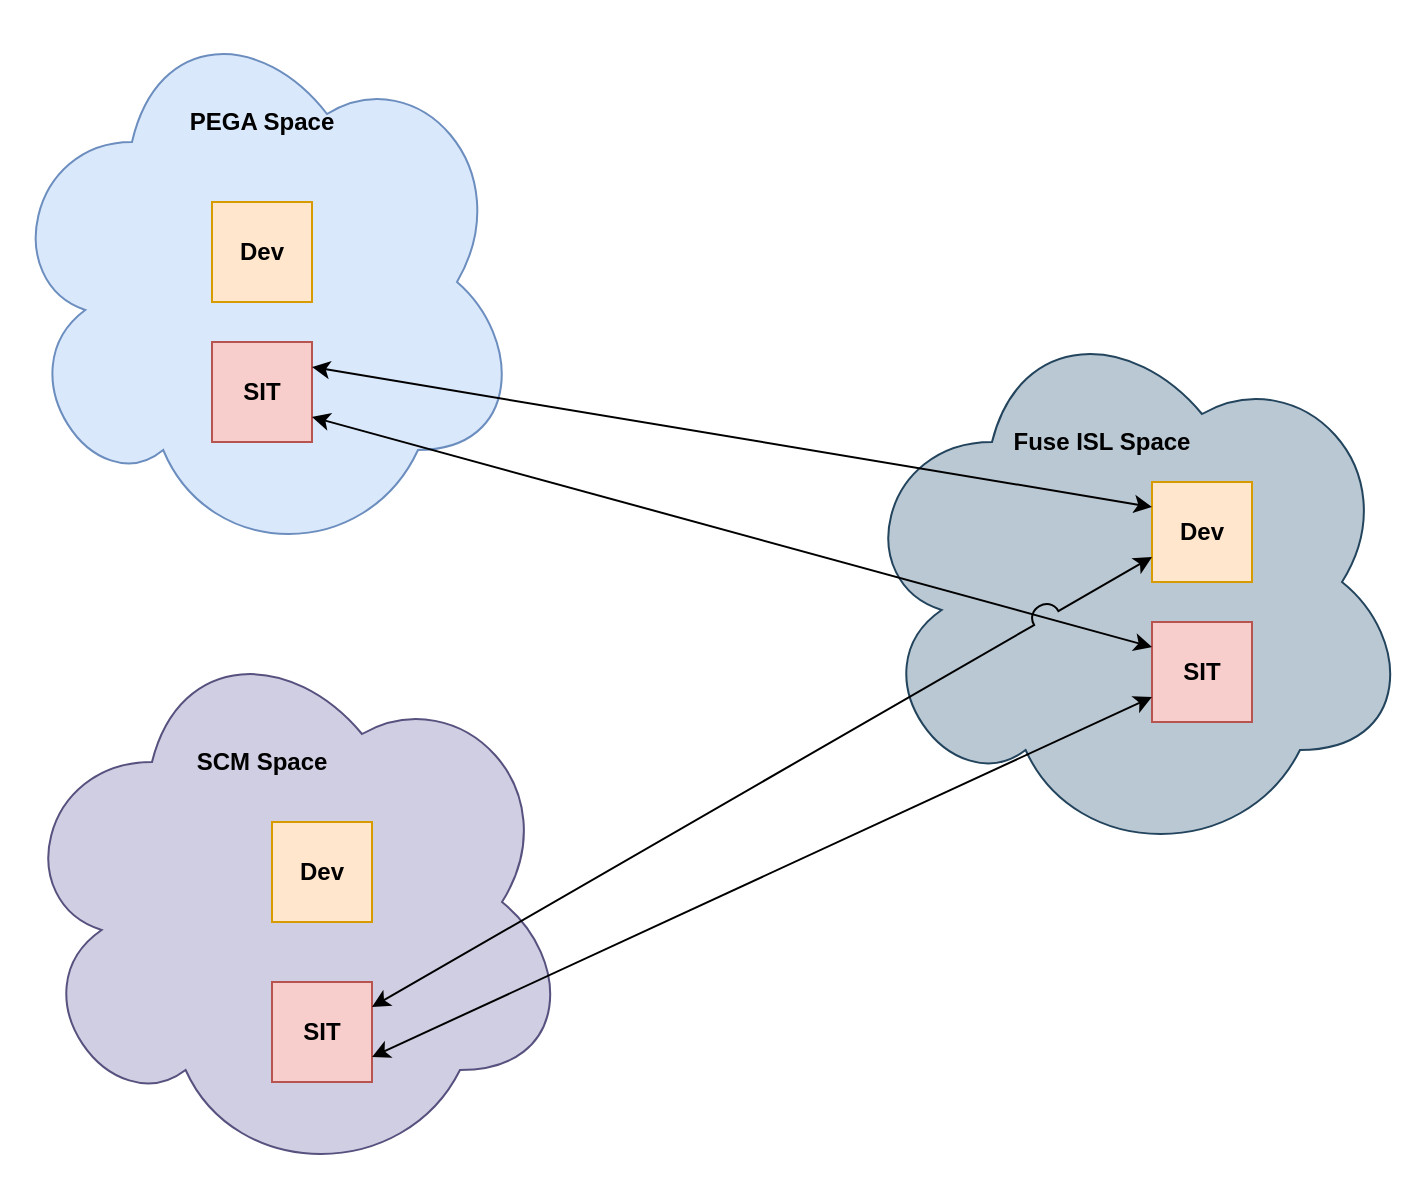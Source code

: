 <mxfile version="14.9.2" type="github" pages="5"><diagram id="hUgPc9-2wCYL6aftFve5" name="Page-1"><mxGraphModel dx="868" dy="450" grid="1" gridSize="10" guides="1" tooltips="1" connect="1" arrows="1" fold="1" page="1" pageScale="1" pageWidth="850" pageHeight="1100" math="0" shadow="0"><root><mxCell id="0"/><mxCell id="1" parent="0"/><mxCell id="fCBasep3QNIMCTiV6Etb-2" value="" style="ellipse;shape=cloud;whiteSpace=wrap;html=1;fillColor=#dae8fc;strokeColor=#6c8ebf;" parent="1" vertex="1"><mxGeometry x="45" y="80" width="260" height="280" as="geometry"/></mxCell><mxCell id="fCBasep3QNIMCTiV6Etb-3" value="&lt;b&gt;Dev&lt;/b&gt;" style="whiteSpace=wrap;html=1;aspect=fixed;fillColor=#ffe6cc;strokeColor=#d79b00;" parent="1" vertex="1"><mxGeometry x="150" y="180" width="50" height="50" as="geometry"/></mxCell><mxCell id="fCBasep3QNIMCTiV6Etb-4" value="&lt;b&gt;SIT&lt;/b&gt;" style="whiteSpace=wrap;html=1;aspect=fixed;fillColor=#f8cecc;strokeColor=#b85450;" parent="1" vertex="1"><mxGeometry x="150" y="250" width="50" height="50" as="geometry"/></mxCell><mxCell id="fCBasep3QNIMCTiV6Etb-5" value="&lt;b&gt;PEGA Space&lt;/b&gt;" style="text;html=1;strokeColor=none;fillColor=none;align=center;verticalAlign=middle;whiteSpace=wrap;rounded=0;" parent="1" vertex="1"><mxGeometry x="130" y="130" width="90" height="20" as="geometry"/></mxCell><mxCell id="fCBasep3QNIMCTiV6Etb-6" value="" style="ellipse;shape=cloud;whiteSpace=wrap;html=1;fillColor=#bac8d3;strokeColor=#23445d;" parent="1" vertex="1"><mxGeometry x="470" y="230" width="280" height="280" as="geometry"/></mxCell><mxCell id="fCBasep3QNIMCTiV6Etb-9" value="&lt;b&gt;Dev&lt;/b&gt;" style="whiteSpace=wrap;html=1;aspect=fixed;fillColor=#ffe6cc;strokeColor=#d79b00;" parent="1" vertex="1"><mxGeometry x="620" y="320" width="50" height="50" as="geometry"/></mxCell><mxCell id="fCBasep3QNIMCTiV6Etb-10" value="&lt;b&gt;SIT&lt;/b&gt;" style="whiteSpace=wrap;html=1;aspect=fixed;fillColor=#f8cecc;strokeColor=#b85450;" parent="1" vertex="1"><mxGeometry x="620" y="390" width="50" height="50" as="geometry"/></mxCell><mxCell id="fCBasep3QNIMCTiV6Etb-11" value="&lt;b&gt;Fuse ISL Space&lt;/b&gt;" style="text;html=1;strokeColor=none;fillColor=none;align=center;verticalAlign=middle;whiteSpace=wrap;rounded=0;" parent="1" vertex="1"><mxGeometry x="540" y="290" width="110" height="20" as="geometry"/></mxCell><mxCell id="fCBasep3QNIMCTiV6Etb-12" value="" style="ellipse;shape=cloud;whiteSpace=wrap;html=1;fillColor=#d0cee2;strokeColor=#56517e;" parent="1" vertex="1"><mxGeometry x="50" y="390" width="280" height="280" as="geometry"/></mxCell><mxCell id="fCBasep3QNIMCTiV6Etb-13" value="&lt;b&gt;Dev&lt;/b&gt;" style="whiteSpace=wrap;html=1;aspect=fixed;fillColor=#ffe6cc;strokeColor=#d79b00;" parent="1" vertex="1"><mxGeometry x="180" y="490" width="50" height="50" as="geometry"/></mxCell><mxCell id="fCBasep3QNIMCTiV6Etb-14" value="&lt;b&gt;SIT&lt;/b&gt;" style="whiteSpace=wrap;html=1;aspect=fixed;fillColor=#f8cecc;strokeColor=#b85450;" parent="1" vertex="1"><mxGeometry x="180" y="570" width="50" height="50" as="geometry"/></mxCell><mxCell id="fCBasep3QNIMCTiV6Etb-16" value="&lt;b&gt;SCM Space&lt;/b&gt;" style="text;html=1;strokeColor=none;fillColor=none;align=center;verticalAlign=middle;whiteSpace=wrap;rounded=0;" parent="1" vertex="1"><mxGeometry x="120" y="450" width="110" height="20" as="geometry"/></mxCell><mxCell id="fCBasep3QNIMCTiV6Etb-17" value="" style="endArrow=classic;startArrow=classic;html=1;exitX=1;exitY=0.25;exitDx=0;exitDy=0;entryX=0;entryY=0.25;entryDx=0;entryDy=0;" parent="1" source="fCBasep3QNIMCTiV6Etb-4" target="fCBasep3QNIMCTiV6Etb-9" edge="1"><mxGeometry width="50" height="50" relative="1" as="geometry"><mxPoint x="360" y="350" as="sourcePoint"/><mxPoint x="420" y="310" as="targetPoint"/></mxGeometry></mxCell><mxCell id="fCBasep3QNIMCTiV6Etb-18" value="" style="endArrow=classic;startArrow=classic;html=1;entryX=0;entryY=0.25;entryDx=0;entryDy=0;exitX=1;exitY=0.75;exitDx=0;exitDy=0;" parent="1" source="fCBasep3QNIMCTiV6Etb-4" target="fCBasep3QNIMCTiV6Etb-10" edge="1"><mxGeometry width="50" height="50" relative="1" as="geometry"><mxPoint x="350" y="360" as="sourcePoint"/><mxPoint x="400" y="310" as="targetPoint"/></mxGeometry></mxCell><mxCell id="fCBasep3QNIMCTiV6Etb-20" value="" style="endArrow=classic;startArrow=classic;html=1;entryX=0;entryY=0.75;entryDx=0;entryDy=0;exitX=1;exitY=0.75;exitDx=0;exitDy=0;" parent="1" source="fCBasep3QNIMCTiV6Etb-14" target="fCBasep3QNIMCTiV6Etb-10" edge="1"><mxGeometry width="50" height="50" relative="1" as="geometry"><mxPoint x="470" y="540" as="sourcePoint"/><mxPoint x="520" y="490" as="targetPoint"/></mxGeometry></mxCell><mxCell id="fCBasep3QNIMCTiV6Etb-21" value="" style="endArrow=classic;startArrow=classic;html=1;exitX=1;exitY=0.25;exitDx=0;exitDy=0;entryX=0;entryY=0.75;entryDx=0;entryDy=0;jumpStyle=arc;jumpSize=14;" parent="1" source="fCBasep3QNIMCTiV6Etb-14" target="fCBasep3QNIMCTiV6Etb-9" edge="1"><mxGeometry width="50" height="50" relative="1" as="geometry"><mxPoint x="380" y="510" as="sourcePoint"/><mxPoint x="430" y="460" as="targetPoint"/></mxGeometry></mxCell></root></mxGraphModel></diagram><diagram id="yqz2-p2w_SnoyzxEmXqm" name="Page-2"><mxGraphModel dx="868" dy="1550" grid="1" gridSize="10" guides="1" tooltips="1" connect="1" arrows="1" fold="1" page="1" pageScale="1" pageWidth="850" pageHeight="1100" math="0" shadow="0"><root><mxCell id="29-QHqJ1jUiLU0IrY8Pj-0"/><mxCell id="29-QHqJ1jUiLU0IrY8Pj-1" parent="29-QHqJ1jUiLU0IrY8Pj-0"/><mxCell id="29-QHqJ1jUiLU0IrY8Pj-2" value="" style="ellipse;whiteSpace=wrap;html=1;aspect=fixed;" parent="29-QHqJ1jUiLU0IrY8Pj-1" vertex="1"><mxGeometry x="190" y="-10" width="470" height="470" as="geometry"/></mxCell><mxCell id="29-QHqJ1jUiLU0IrY8Pj-3" value="FUSE DMZ" style="rounded=1;whiteSpace=wrap;html=1;fillColor=#ffe6cc;strokeColor=#d79b00;" parent="29-QHqJ1jUiLU0IrY8Pj-1" vertex="1"><mxGeometry x="240" y="180" width="120" height="60" as="geometry"/></mxCell><mxCell id="29-QHqJ1jUiLU0IrY8Pj-4" value="FUSE MZ" style="rounded=1;whiteSpace=wrap;html=1;fillColor=#f8cecc;strokeColor=#b85450;" parent="29-QHqJ1jUiLU0IrY8Pj-1" vertex="1"><mxGeometry x="490" y="180" width="120" height="60" as="geometry"/></mxCell><mxCell id="29-QHqJ1jUiLU0IrY8Pj-5" value="&lt;b&gt;FUSE ISL&lt;/b&gt;" style="text;html=1;strokeColor=none;fillColor=none;align=center;verticalAlign=middle;whiteSpace=wrap;rounded=0;" parent="29-QHqJ1jUiLU0IrY8Pj-1" vertex="1"><mxGeometry x="390" y="70" width="80" height="20" as="geometry"/></mxCell><mxCell id="29-QHqJ1jUiLU0IrY8Pj-6" value="CAL" style="ellipse;whiteSpace=wrap;html=1;aspect=fixed;" parent="29-QHqJ1jUiLU0IrY8Pj-1" vertex="1"><mxGeometry x="30" y="170" width="80" height="80" as="geometry"/></mxCell><mxCell id="29-QHqJ1jUiLU0IrY8Pj-8" value="" style="endArrow=classic;html=1;entryX=0;entryY=0.5;entryDx=0;entryDy=0;exitX=1;exitY=0.5;exitDx=0;exitDy=0;" parent="29-QHqJ1jUiLU0IrY8Pj-1" source="29-QHqJ1jUiLU0IrY8Pj-6" target="29-QHqJ1jUiLU0IrY8Pj-3" edge="1"><mxGeometry width="50" height="50" relative="1" as="geometry"><mxPoint x="120" y="230" as="sourcePoint"/><mxPoint x="170" y="180" as="targetPoint"/></mxGeometry></mxCell><mxCell id="29-QHqJ1jUiLU0IrY8Pj-9" value="PEGA" style="ellipse;whiteSpace=wrap;html=1;aspect=fixed;" parent="29-QHqJ1jUiLU0IrY8Pj-1" vertex="1"><mxGeometry x="730" y="170" width="80" height="80" as="geometry"/></mxCell><mxCell id="29-QHqJ1jUiLU0IrY8Pj-10" value="" style="endArrow=classic;html=1;exitX=1;exitY=0.5;exitDx=0;exitDy=0;entryX=0;entryY=0.5;entryDx=0;entryDy=0;" parent="29-QHqJ1jUiLU0IrY8Pj-1" source="29-QHqJ1jUiLU0IrY8Pj-4" target="29-QHqJ1jUiLU0IrY8Pj-9" edge="1"><mxGeometry width="50" height="50" relative="1" as="geometry"><mxPoint x="670" y="250" as="sourcePoint"/><mxPoint x="720" y="200" as="targetPoint"/></mxGeometry></mxCell><mxCell id="29-QHqJ1jUiLU0IrY8Pj-11" value="AMQ" style="shape=process;whiteSpace=wrap;html=1;backgroundOutline=1;" parent="29-QHqJ1jUiLU0IrY8Pj-1" vertex="1"><mxGeometry x="395" y="200" width="60" height="20" as="geometry"/></mxCell><mxCell id="29-QHqJ1jUiLU0IrY8Pj-12" value="" style="endArrow=classic;html=1;exitX=1;exitY=0.5;exitDx=0;exitDy=0;entryX=0;entryY=0.5;entryDx=0;entryDy=0;" parent="29-QHqJ1jUiLU0IrY8Pj-1" source="29-QHqJ1jUiLU0IrY8Pj-3" target="29-QHqJ1jUiLU0IrY8Pj-11" edge="1"><mxGeometry width="50" height="50" relative="1" as="geometry"><mxPoint x="360" y="240" as="sourcePoint"/><mxPoint x="390" y="210" as="targetPoint"/></mxGeometry></mxCell><mxCell id="29-QHqJ1jUiLU0IrY8Pj-14" value="" style="endArrow=classic;html=1;entryX=0;entryY=0.5;entryDx=0;entryDy=0;" parent="29-QHqJ1jUiLU0IrY8Pj-1" edge="1"><mxGeometry width="50" height="50" relative="1" as="geometry"><mxPoint x="460" y="210" as="sourcePoint"/><mxPoint x="496" y="210" as="targetPoint"/></mxGeometry></mxCell><mxCell id="29-QHqJ1jUiLU0IrY8Pj-15" value="" style="endArrow=classic;html=1;entryX=1;entryY=0.75;entryDx=0;entryDy=0;exitX=0.063;exitY=0.7;exitDx=0;exitDy=0;exitPerimeter=0;" parent="29-QHqJ1jUiLU0IrY8Pj-1" source="29-QHqJ1jUiLU0IrY8Pj-9" target="29-QHqJ1jUiLU0IrY8Pj-4" edge="1"><mxGeometry width="50" height="50" relative="1" as="geometry"><mxPoint x="650" y="290" as="sourcePoint"/><mxPoint x="700" y="240" as="targetPoint"/></mxGeometry></mxCell><mxCell id="fwaj6UgpeUKjopgiKihS-0" value="FUSE DMZ" style="rounded=1;whiteSpace=wrap;html=1;fillColor=#ffe6cc;strokeColor=#d79b00;" parent="29-QHqJ1jUiLU0IrY8Pj-1" vertex="1"><mxGeometry x="240" y="270" width="120" height="60" as="geometry"/></mxCell><mxCell id="fwaj6UgpeUKjopgiKihS-1" value="CAL" style="ellipse;whiteSpace=wrap;html=1;aspect=fixed;" parent="29-QHqJ1jUiLU0IrY8Pj-1" vertex="1"><mxGeometry x="30" y="260" width="80" height="80" as="geometry"/></mxCell><mxCell id="fwaj6UgpeUKjopgiKihS-2" value="PEGA" style="ellipse;whiteSpace=wrap;html=1;aspect=fixed;" parent="29-QHqJ1jUiLU0IrY8Pj-1" vertex="1"><mxGeometry x="730" y="260" width="80" height="80" as="geometry"/></mxCell><mxCell id="fwaj6UgpeUKjopgiKihS-3" value="" style="endArrow=classic;html=1;entryX=0;entryY=0.5;entryDx=0;entryDy=0;exitX=1;exitY=0.5;exitDx=0;exitDy=0;" parent="29-QHqJ1jUiLU0IrY8Pj-1" edge="1"><mxGeometry width="50" height="50" relative="1" as="geometry"><mxPoint x="110" y="299.5" as="sourcePoint"/><mxPoint x="240" y="299.5" as="targetPoint"/></mxGeometry></mxCell><mxCell id="fwaj6UgpeUKjopgiKihS-4" value="" style="endArrow=classic;html=1;entryX=0;entryY=0.5;entryDx=0;entryDy=0;exitX=1;exitY=0.5;exitDx=0;exitDy=0;" parent="29-QHqJ1jUiLU0IrY8Pj-1" target="fwaj6UgpeUKjopgiKihS-2" edge="1"><mxGeometry width="50" height="50" relative="1" as="geometry"><mxPoint x="360" y="299.5" as="sourcePoint"/><mxPoint x="490" y="299.5" as="targetPoint"/></mxGeometry></mxCell></root></mxGraphModel></diagram><diagram id="lKMO28w_L0cOTAtbtSC0" name="Page-3"><mxGraphModel dx="868" dy="450" grid="1" gridSize="10" guides="1" tooltips="1" connect="1" arrows="1" fold="1" page="1" pageScale="1" pageWidth="850" pageHeight="1100" math="0" shadow="0"><root><mxCell id="QVMGNrkjlxcM7O0GfGiW-0"/><mxCell id="QVMGNrkjlxcM7O0GfGiW-1" parent="QVMGNrkjlxcM7O0GfGiW-0"/><mxCell id="QVMGNrkjlxcM7O0GfGiW-2" value="A" style="ellipse;whiteSpace=wrap;html=1;aspect=fixed;" parent="QVMGNrkjlxcM7O0GfGiW-1" vertex="1"><mxGeometry x="130" y="130" width="80" height="80" as="geometry"/></mxCell><mxCell id="QVMGNrkjlxcM7O0GfGiW-3" value="B" style="ellipse;whiteSpace=wrap;html=1;aspect=fixed;" parent="QVMGNrkjlxcM7O0GfGiW-1" vertex="1"><mxGeometry x="130" y="270" width="80" height="80" as="geometry"/></mxCell><mxCell id="QVMGNrkjlxcM7O0GfGiW-4" value="C" style="ellipse;whiteSpace=wrap;html=1;aspect=fixed;" parent="QVMGNrkjlxcM7O0GfGiW-1" vertex="1"><mxGeometry x="120" y="420" width="80" height="80" as="geometry"/></mxCell><mxCell id="QVMGNrkjlxcM7O0GfGiW-5" value="FAN IN" style="whiteSpace=wrap;html=1;aspect=fixed;" parent="QVMGNrkjlxcM7O0GfGiW-1" vertex="1"><mxGeometry x="410" y="240" width="80" height="80" as="geometry"/></mxCell><mxCell id="QVMGNrkjlxcM7O0GfGiW-6" value="Destination" style="ellipse;whiteSpace=wrap;html=1;aspect=fixed;" parent="QVMGNrkjlxcM7O0GfGiW-1" vertex="1"><mxGeometry x="690" y="240" width="80" height="80" as="geometry"/></mxCell><mxCell id="QVMGNrkjlxcM7O0GfGiW-7" value="" style="endArrow=classic;html=1;entryX=0;entryY=0.5;entryDx=0;entryDy=0;exitX=1;exitY=0.5;exitDx=0;exitDy=0;" parent="QVMGNrkjlxcM7O0GfGiW-1" source="QVMGNrkjlxcM7O0GfGiW-2" target="QVMGNrkjlxcM7O0GfGiW-5" edge="1"><mxGeometry width="50" height="50" relative="1" as="geometry"><mxPoint x="220" y="220" as="sourcePoint"/><mxPoint x="270" y="170" as="targetPoint"/></mxGeometry></mxCell><mxCell id="QVMGNrkjlxcM7O0GfGiW-8" value="" style="endArrow=classic;html=1;" parent="QVMGNrkjlxcM7O0GfGiW-1" source="QVMGNrkjlxcM7O0GfGiW-3" edge="1"><mxGeometry width="50" height="50" relative="1" as="geometry"><mxPoint x="210" y="360" as="sourcePoint"/><mxPoint x="410" y="280" as="targetPoint"/></mxGeometry></mxCell><mxCell id="QVMGNrkjlxcM7O0GfGiW-9" value="" style="endArrow=classic;html=1;exitX=1;exitY=0.5;exitDx=0;exitDy=0;entryX=0;entryY=0.625;entryDx=0;entryDy=0;entryPerimeter=0;" parent="QVMGNrkjlxcM7O0GfGiW-1" source="QVMGNrkjlxcM7O0GfGiW-4" target="QVMGNrkjlxcM7O0GfGiW-5" edge="1"><mxGeometry width="50" height="50" relative="1" as="geometry"><mxPoint x="210" y="470" as="sourcePoint"/><mxPoint x="260" y="420" as="targetPoint"/></mxGeometry></mxCell><mxCell id="QVMGNrkjlxcM7O0GfGiW-11" value="" style="endArrow=classic;html=1;exitX=1;exitY=0.5;exitDx=0;exitDy=0;" parent="QVMGNrkjlxcM7O0GfGiW-1" source="QVMGNrkjlxcM7O0GfGiW-5" edge="1"><mxGeometry width="50" height="50" relative="1" as="geometry"><mxPoint x="460" y="320" as="sourcePoint"/><mxPoint x="689" y="280" as="targetPoint"/></mxGeometry></mxCell></root></mxGraphModel></diagram><diagram id="6tojRZzay2Or0hXVsdfa" name="Page-4"><mxGraphModel dx="868" dy="450" grid="1" gridSize="10" guides="1" tooltips="1" connect="1" arrows="1" fold="1" page="1" pageScale="1" pageWidth="850" pageHeight="1100" math="0" shadow="0"><root><mxCell id="78TxIpV3rLj8dsbp66Qp-0"/><mxCell id="78TxIpV3rLj8dsbp66Qp-1" parent="78TxIpV3rLj8dsbp66Qp-0"/><mxCell id="tWdkq-kfpFdieT4IXk9n-4" value="" style="rounded=1;whiteSpace=wrap;html=1;fillColor=#dae8fc;strokeColor=#6c8ebf;" parent="78TxIpV3rLj8dsbp66Qp-1" vertex="1"><mxGeometry x="80" y="80" width="750" height="420" as="geometry"/></mxCell><mxCell id="tWdkq-kfpFdieT4IXk9n-5" value="" style="aspect=fixed;html=1;points=[];align=center;image;fontSize=12;image=img/lib/mscae/Kubernetes.svg;" parent="78TxIpV3rLj8dsbp66Qp-1" vertex="1"><mxGeometry x="80" y="58" width="72.92" height="70" as="geometry"/></mxCell><mxCell id="tWdkq-kfpFdieT4IXk9n-6" value="" style="rounded=1;whiteSpace=wrap;html=1;fillColor=#fff2cc;strokeColor=#d6b656;" parent="78TxIpV3rLj8dsbp66Qp-1" vertex="1"><mxGeometry x="120" y="150" width="640" height="130" as="geometry"/></mxCell><mxCell id="tWdkq-kfpFdieT4IXk9n-7" value="&lt;font style=&quot;font-size: 12px&quot; color=&quot;#ffffff&quot;&gt;&lt;b&gt;&lt;u&gt;NS&lt;br&gt;&lt;/u&gt;User&lt;/b&gt;&lt;/font&gt;" style="html=1;dashed=0;whitespace=wrap;fillColor=#2875E2;strokeColor=#ffffff;points=[[0.005,0.63,0],[0.1,0.2,0],[0.9,0.2,0],[0.5,0,0],[0.995,0.63,0],[0.72,0.99,0],[0.5,1,0],[0.28,0.99,0]];shape=mxgraph.kubernetes.icon;prIcon=ns" parent="78TxIpV3rLj8dsbp66Qp-1" vertex="1"><mxGeometry x="90" y="130" width="87.08" height="70" as="geometry"/></mxCell><mxCell id="tWdkq-kfpFdieT4IXk9n-8" value="" style="html=1;dashed=0;whitespace=wrap;fillColor=#2875E2;strokeColor=#ffffff;points=[[0.005,0.63,0],[0.1,0.2,0],[0.9,0.2,0],[0.5,0,0],[0.995,0.63,0],[0.72,0.99,0],[0.5,1,0],[0.28,0.99,0]];shape=mxgraph.kubernetes.icon;prIcon=pod" parent="78TxIpV3rLj8dsbp66Qp-1" vertex="1"><mxGeometry x="170" y="191" width="50" height="48" as="geometry"/></mxCell><mxCell id="tWdkq-kfpFdieT4IXk9n-9" value="" style="html=1;dashed=0;whitespace=wrap;fillColor=#2875E2;strokeColor=#ffffff;points=[[0.005,0.63,0],[0.1,0.2,0],[0.9,0.2,0],[0.5,0,0],[0.995,0.63,0],[0.72,0.99,0],[0.5,1,0],[0.28,0.99,0]];shape=mxgraph.kubernetes.icon;prIcon=pod" parent="78TxIpV3rLj8dsbp66Qp-1" vertex="1"><mxGeometry x="270" y="191" width="50" height="48" as="geometry"/></mxCell><mxCell id="tWdkq-kfpFdieT4IXk9n-10" value="" style="html=1;dashed=0;whitespace=wrap;fillColor=#2875E2;strokeColor=#ffffff;points=[[0.005,0.63,0],[0.1,0.2,0],[0.9,0.2,0],[0.5,0,0],[0.995,0.63,0],[0.72,0.99,0],[0.5,1,0],[0.28,0.99,0]];shape=mxgraph.kubernetes.icon;prIcon=pod" parent="78TxIpV3rLj8dsbp66Qp-1" vertex="1"><mxGeometry x="370" y="191" width="50" height="48" as="geometry"/></mxCell><mxCell id="tWdkq-kfpFdieT4IXk9n-11" value="" style="rounded=1;whiteSpace=wrap;html=1;fillColor=#fff2cc;strokeColor=#d6b656;" parent="78TxIpV3rLj8dsbp66Qp-1" vertex="1"><mxGeometry x="120" y="310" width="640" height="130" as="geometry"/></mxCell><mxCell id="tWdkq-kfpFdieT4IXk9n-12" value="" style="rounded=1;whiteSpace=wrap;html=1;fillColor=#fff2cc;strokeColor=#d6b656;" parent="78TxIpV3rLj8dsbp66Qp-1" vertex="1"><mxGeometry x="130" y="320" width="640" height="130" as="geometry"/></mxCell><mxCell id="tWdkq-kfpFdieT4IXk9n-13" value="" style="rounded=1;whiteSpace=wrap;html=1;fillColor=#fff2cc;strokeColor=#d6b656;" parent="78TxIpV3rLj8dsbp66Qp-1" vertex="1"><mxGeometry x="140" y="330" width="640" height="130" as="geometry"/></mxCell><mxCell id="tWdkq-kfpFdieT4IXk9n-14" value="" style="rounded=1;whiteSpace=wrap;html=1;fillColor=#fff2cc;strokeColor=#d6b656;" parent="78TxIpV3rLj8dsbp66Qp-1" vertex="1"><mxGeometry x="150" y="340" width="640" height="130" as="geometry"/></mxCell><mxCell id="tWdkq-kfpFdieT4IXk9n-15" value="" style="html=1;dashed=0;whitespace=wrap;fillColor=#2875E2;strokeColor=#ffffff;points=[[0.005,0.63,0],[0.1,0.2,0],[0.9,0.2,0],[0.5,0,0],[0.995,0.63,0],[0.72,0.99,0],[0.5,1,0],[0.28,0.99,0]];shape=mxgraph.kubernetes.icon;prIcon=pod" parent="78TxIpV3rLj8dsbp66Qp-1" vertex="1"><mxGeometry x="470" y="191" width="50" height="48" as="geometry"/></mxCell><mxCell id="tWdkq-kfpFdieT4IXk9n-16" value="" style="html=1;dashed=0;whitespace=wrap;fillColor=#2875E2;strokeColor=#ffffff;points=[[0.005,0.63,0],[0.1,0.2,0],[0.9,0.2,0],[0.5,0,0],[0.995,0.63,0],[0.72,0.99,0],[0.5,1,0],[0.28,0.99,0]];shape=mxgraph.kubernetes.icon;prIcon=pod" parent="78TxIpV3rLj8dsbp66Qp-1" vertex="1"><mxGeometry x="570" y="191" width="50" height="48" as="geometry"/></mxCell><mxCell id="tWdkq-kfpFdieT4IXk9n-17" value="" style="html=1;dashed=0;whitespace=wrap;fillColor=#2875E2;strokeColor=#ffffff;points=[[0.005,0.63,0],[0.1,0.2,0],[0.9,0.2,0],[0.5,0,0],[0.995,0.63,0],[0.72,0.99,0],[0.5,1,0],[0.28,0.99,0]];shape=mxgraph.kubernetes.icon;prIcon=pod" parent="78TxIpV3rLj8dsbp66Qp-1" vertex="1"><mxGeometry x="180" y="381" width="50" height="48" as="geometry"/></mxCell><mxCell id="tWdkq-kfpFdieT4IXk9n-18" value="" style="html=1;dashed=0;whitespace=wrap;fillColor=#2875E2;strokeColor=#ffffff;points=[[0.005,0.63,0],[0.1,0.2,0],[0.9,0.2,0],[0.5,0,0],[0.995,0.63,0],[0.72,0.99,0],[0.5,1,0],[0.28,0.99,0]];shape=mxgraph.kubernetes.icon;prIcon=pod" parent="78TxIpV3rLj8dsbp66Qp-1" vertex="1"><mxGeometry x="270" y="381" width="50" height="48" as="geometry"/></mxCell><mxCell id="tWdkq-kfpFdieT4IXk9n-19" value="" style="html=1;dashed=0;whitespace=wrap;fillColor=#2875E2;strokeColor=#ffffff;points=[[0.005,0.63,0],[0.1,0.2,0],[0.9,0.2,0],[0.5,0,0],[0.995,0.63,0],[0.72,0.99,0],[0.5,1,0],[0.28,0.99,0]];shape=mxgraph.kubernetes.icon;prIcon=pod" parent="78TxIpV3rLj8dsbp66Qp-1" vertex="1"><mxGeometry x="370" y="381" width="50" height="48" as="geometry"/></mxCell><mxCell id="tWdkq-kfpFdieT4IXk9n-20" value="" style="html=1;dashed=0;whitespace=wrap;fillColor=#2875E2;strokeColor=#ffffff;points=[[0.005,0.63,0],[0.1,0.2,0],[0.9,0.2,0],[0.5,0,0],[0.995,0.63,0],[0.72,0.99,0],[0.5,1,0],[0.28,0.99,0]];shape=mxgraph.kubernetes.icon;prIcon=pod" parent="78TxIpV3rLj8dsbp66Qp-1" vertex="1"><mxGeometry x="470" y="381" width="50" height="48" as="geometry"/></mxCell><mxCell id="tWdkq-kfpFdieT4IXk9n-21" value="" style="html=1;dashed=0;whitespace=wrap;fillColor=#2875E2;strokeColor=#ffffff;points=[[0.005,0.63,0],[0.1,0.2,0],[0.9,0.2,0],[0.5,0,0],[0.995,0.63,0],[0.72,0.99,0],[0.5,1,0],[0.28,0.99,0]];shape=mxgraph.kubernetes.icon;prIcon=pod" parent="78TxIpV3rLj8dsbp66Qp-1" vertex="1"><mxGeometry x="580" y="381" width="50" height="48" as="geometry"/></mxCell></root></mxGraphModel></diagram><diagram id="2DK2UEFe07ZA5eJVwgnV" name="Page-5"><mxGraphModel dx="3050" dy="807" grid="1" gridSize="10" guides="1" tooltips="1" connect="1" arrows="1" fold="1" page="1" pageScale="1" pageWidth="850" pageHeight="1100" math="0" shadow="0"><root><mxCell id="CUHbWf0d-thB-aabrVJ5-0"/><mxCell id="CUHbWf0d-thB-aabrVJ5-1" parent="CUHbWf0d-thB-aabrVJ5-0"/><mxCell id="CUHbWf0d-thB-aabrVJ5-2" value="" style="rounded=1;whiteSpace=wrap;html=1;fillColor=#ffe6cc;strokeColor=#d79b00;strokeWidth=3;" vertex="1" parent="CUHbWf0d-thB-aabrVJ5-1"><mxGeometry x="-100" y="110" width="310" height="400" as="geometry"/></mxCell><mxCell id="CUHbWf0d-thB-aabrVJ5-5" value="Site" style="rounded=0;whiteSpace=wrap;html=1;fillColor=#dae8fc;strokeColor=#6c8ebf;strokeWidth=2;" vertex="1" parent="CUHbWf0d-thB-aabrVJ5-1"><mxGeometry x="-10" y="160" width="120" height="60" as="geometry"/></mxCell><mxCell id="CUHbWf0d-thB-aabrVJ5-6" value="Seller Panel" style="rounded=0;whiteSpace=wrap;html=1;fillColor=#f8cecc;strokeColor=#b85450;strokeWidth=2;" vertex="1" parent="CUHbWf0d-thB-aabrVJ5-1"><mxGeometry x="-10" y="260" width="120" height="60" as="geometry"/></mxCell><mxCell id="CUHbWf0d-thB-aabrVJ5-7" value="Manage Panel" style="rounded=0;whiteSpace=wrap;html=1;fillColor=#f8cecc;strokeColor=#b85450;strokeWidth=2;" vertex="1" parent="CUHbWf0d-thB-aabrVJ5-1"><mxGeometry x="-10" y="370" width="120" height="60" as="geometry"/></mxCell><mxCell id="CUHbWf0d-thB-aabrVJ5-8" value="&lt;font style=&quot;font-size: 14px&quot;&gt;&lt;b&gt;MongoDB&lt;/b&gt;&lt;/font&gt;" style="shape=cylinder3;whiteSpace=wrap;html=1;boundedLbl=1;backgroundOutline=1;size=15;fillColor=#60a917;strokeColor=#2D7600;strokeWidth=2;fontColor=#ffffff;" vertex="1" parent="CUHbWf0d-thB-aabrVJ5-1"><mxGeometry x="940" y="425" width="160" height="170" as="geometry"/></mxCell><mxCell id="CUHbWf0d-thB-aabrVJ5-10" value="" style="endArrow=classic;html=1;exitX=1;exitY=0.5;exitDx=0;exitDy=0;entryX=0;entryY=0.25;entryDx=0;entryDy=0;startArrow=none;" edge="1" parent="CUHbWf0d-thB-aabrVJ5-1" source="CUHbWf0d-thB-aabrVJ5-13" target="CUHbWf0d-thB-aabrVJ5-2"><mxGeometry width="50" height="50" relative="1" as="geometry"><mxPoint x="-400" y="280" as="sourcePoint"/><mxPoint x="-80" y="220" as="targetPoint"/></mxGeometry></mxCell><mxCell id="CUHbWf0d-thB-aabrVJ5-12" value="" style="endArrow=classic;html=1;exitX=1;exitY=0.5;exitDx=0;exitDy=0;entryX=0;entryY=0.5;entryDx=0;entryDy=0;" edge="1" parent="CUHbWf0d-thB-aabrVJ5-1" source="NuzLjpZX4RkVARvrL27i-14" target="CUHbWf0d-thB-aabrVJ5-2"><mxGeometry width="50" height="50" relative="1" as="geometry"><mxPoint x="-400" y="315" as="sourcePoint"/><mxPoint x="-120" y="210" as="targetPoint"/></mxGeometry></mxCell><mxCell id="CUHbWf0d-thB-aabrVJ5-16" value="www.shopin.com/private/seller" style="edgeLabel;html=1;align=center;verticalAlign=middle;resizable=0;points=[];" vertex="1" connectable="0" parent="CUHbWf0d-thB-aabrVJ5-12"><mxGeometry x="-0.406" y="-1" relative="1" as="geometry"><mxPoint x="42" y="-2" as="offset"/></mxGeometry></mxCell><mxCell id="CUHbWf0d-thB-aabrVJ5-13" value="www.shopin.com/site" style="text;html=1;align=center;verticalAlign=middle;resizable=0;points=[];autosize=1;strokeColor=none;rotation=0;" vertex="1" parent="CUHbWf0d-thB-aabrVJ5-1"><mxGeometry x="-290" y="240" width="130" height="20" as="geometry"/></mxCell><mxCell id="CUHbWf0d-thB-aabrVJ5-15" value="" style="endArrow=none;html=1;exitX=1;exitY=0.5;exitDx=0;exitDy=0;entryX=0;entryY=0.25;entryDx=0;entryDy=0;" edge="1" parent="CUHbWf0d-thB-aabrVJ5-1" source="NuzLjpZX4RkVARvrL27i-14" target="CUHbWf0d-thB-aabrVJ5-13"><mxGeometry width="50" height="50" relative="1" as="geometry"><mxPoint x="-400" y="315" as="sourcePoint"/><mxPoint x="-70" y="215" as="targetPoint"/></mxGeometry></mxCell><mxCell id="CUHbWf0d-thB-aabrVJ5-17" value="" style="endArrow=classic;html=1;entryX=0;entryY=0.75;entryDx=0;entryDy=0;exitX=1;exitY=0.5;exitDx=0;exitDy=0;" edge="1" parent="CUHbWf0d-thB-aabrVJ5-1" source="NuzLjpZX4RkVARvrL27i-14" target="CUHbWf0d-thB-aabrVJ5-2"><mxGeometry width="50" height="50" relative="1" as="geometry"><mxPoint x="-400" y="315" as="sourcePoint"/><mxPoint x="-270" y="350" as="targetPoint"/></mxGeometry></mxCell><mxCell id="CUHbWf0d-thB-aabrVJ5-21" value="www.shopin.com/private/manage" style="edgeLabel;html=1;align=center;verticalAlign=middle;resizable=0;points=[];" vertex="1" connectable="0" parent="CUHbWf0d-thB-aabrVJ5-17"><mxGeometry x="-0.08" y="1" relative="1" as="geometry"><mxPoint x="23" y="15" as="offset"/></mxGeometry></mxCell><mxCell id="CUHbWf0d-thB-aabrVJ5-22" value="" style="rounded=1;whiteSpace=wrap;html=1;strokeWidth=3;fillColor=#f8cecc;strokeColor=#b85450;" vertex="1" parent="CUHbWf0d-thB-aabrVJ5-1"><mxGeometry x="467" y="110" width="280" height="800" as="geometry"/></mxCell><mxCell id="NuzLjpZX4RkVARvrL27i-3" value="Auth Module" style="rounded=0;whiteSpace=wrap;html=1;strokeWidth=2;" vertex="1" parent="CUHbWf0d-thB-aabrVJ5-1"><mxGeometry x="547" y="190" width="120" height="60" as="geometry"/></mxCell><mxCell id="NuzLjpZX4RkVARvrL27i-4" value="Items" style="rounded=0;whiteSpace=wrap;html=1;strokeWidth=2;" vertex="1" parent="CUHbWf0d-thB-aabrVJ5-1"><mxGeometry x="550" y="330" width="120" height="60" as="geometry"/></mxCell><mxCell id="NuzLjpZX4RkVARvrL27i-5" value="Payments" style="rounded=0;whiteSpace=wrap;html=1;strokeWidth=2;" vertex="1" parent="CUHbWf0d-thB-aabrVJ5-1"><mxGeometry x="550" y="470" width="120" height="60" as="geometry"/></mxCell><mxCell id="NuzLjpZX4RkVARvrL27i-7" value="" style="shape=flexArrow;endArrow=classic;startArrow=classic;html=1;entryX=0;entryY=0.25;entryDx=0;entryDy=0;exitX=1;exitY=0.5;exitDx=0;exitDy=0;fillColor=#dae8fc;strokeColor=#6c8ebf;" edge="1" parent="CUHbWf0d-thB-aabrVJ5-1" source="CUHbWf0d-thB-aabrVJ5-2" target="CUHbWf0d-thB-aabrVJ5-22"><mxGeometry width="100" height="100" relative="1" as="geometry"><mxPoint x="280" y="370" as="sourcePoint"/><mxPoint x="380" y="270" as="targetPoint"/></mxGeometry></mxCell><mxCell id="NuzLjpZX4RkVARvrL27i-10" value="&lt;b&gt;&lt;font style=&quot;font-size: 14px&quot; color=&quot;#0000ff&quot;&gt;Mobile Users&lt;/font&gt;&lt;/b&gt;" style="rounded=1;whiteSpace=wrap;html=1;strokeWidth=3;verticalAlign=top;fillColor=#fff2cc;strokeColor=#d6b656;" vertex="1" parent="CUHbWf0d-thB-aabrVJ5-1"><mxGeometry x="-640" y="610" width="230" height="220" as="geometry"/></mxCell><mxCell id="NuzLjpZX4RkVARvrL27i-11" value="" style="pointerEvents=1;shadow=0;dashed=0;html=1;strokeColor=none;labelPosition=center;verticalLabelPosition=bottom;verticalAlign=top;outlineConnect=0;align=center;shape=mxgraph.office.users.users;fillColor=#7FBA42;" vertex="1" parent="CUHbWf0d-thB-aabrVJ5-1"><mxGeometry x="-580" y="670" width="120" height="110" as="geometry"/></mxCell><mxCell id="NuzLjpZX4RkVARvrL27i-12" value="" style="shape=flexArrow;endArrow=classic;startArrow=classic;html=1;entryX=0.003;entryY=0.76;entryDx=0;entryDy=0;entryPerimeter=0;exitX=1;exitY=0.5;exitDx=0;exitDy=0;fillColor=#dae8fc;strokeColor=#6c8ebf;" edge="1" parent="CUHbWf0d-thB-aabrVJ5-1" source="NuzLjpZX4RkVARvrL27i-10" target="CUHbWf0d-thB-aabrVJ5-22"><mxGeometry width="100" height="100" relative="1" as="geometry"><mxPoint x="-220" y="830" as="sourcePoint"/><mxPoint x="-120" y="730" as="targetPoint"/></mxGeometry></mxCell><mxCell id="NuzLjpZX4RkVARvrL27i-13" value="" style="shape=flexArrow;endArrow=classic;startArrow=classic;html=1;entryX=0;entryY=0.5;entryDx=0;entryDy=0;entryPerimeter=0;fillColor=#d5e8d4;strokeColor=#82b366;" edge="1" parent="CUHbWf0d-thB-aabrVJ5-1" target="CUHbWf0d-thB-aabrVJ5-8"><mxGeometry width="100" height="100" relative="1" as="geometry"><mxPoint x="740" y="510" as="sourcePoint"/><mxPoint x="960" y="470" as="targetPoint"/></mxGeometry></mxCell><mxCell id="NuzLjpZX4RkVARvrL27i-14" value="&lt;b&gt;&lt;font style=&quot;font-size: 14px&quot; color=&quot;#0000ff&quot;&gt;End Users&lt;/font&gt;&lt;/b&gt;" style="rounded=1;whiteSpace=wrap;html=1;strokeWidth=3;verticalAlign=top;fillColor=#fff2cc;strokeColor=#d6b656;" vertex="1" parent="CUHbWf0d-thB-aabrVJ5-1"><mxGeometry x="-640" y="220" width="230" height="220" as="geometry"/></mxCell><mxCell id="NuzLjpZX4RkVARvrL27i-15" value="" style="pointerEvents=1;shadow=0;dashed=0;html=1;strokeColor=none;labelPosition=center;verticalLabelPosition=bottom;verticalAlign=top;outlineConnect=0;align=center;shape=mxgraph.office.users.users;fillColor=#7FBA42;" vertex="1" parent="CUHbWf0d-thB-aabrVJ5-1"><mxGeometry x="-580" y="280" width="110" height="110" as="geometry"/></mxCell><mxCell id="NuzLjpZX4RkVARvrL27i-17" value="Reporting" style="rounded=0;whiteSpace=wrap;html=1;strokeWidth=2;" vertex="1" parent="CUHbWf0d-thB-aabrVJ5-1"><mxGeometry x="550" y="610" width="120" height="60" as="geometry"/></mxCell><mxCell id="NuzLjpZX4RkVARvrL27i-18" value="Notifications" style="rounded=0;whiteSpace=wrap;html=1;strokeWidth=2;" vertex="1" parent="CUHbWf0d-thB-aabrVJ5-1"><mxGeometry x="550" y="750" width="120" height="60" as="geometry"/></mxCell></root></mxGraphModel></diagram></mxfile>